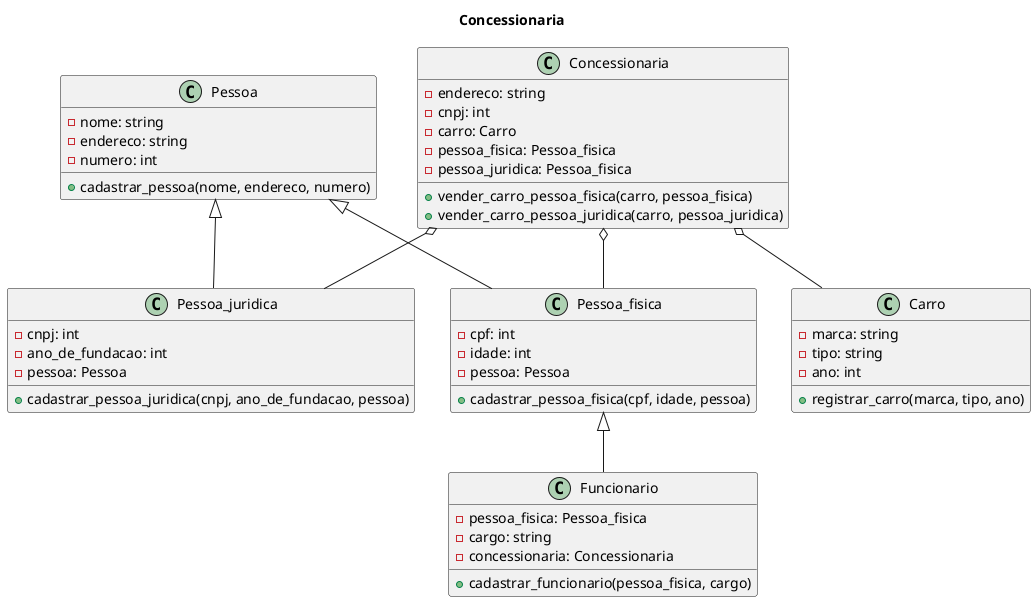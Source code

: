@startuml trabalho

title Concessionaria

class Pessoa{
    - nome: string
    - endereco: string
    - numero: int
    + cadastrar_pessoa(nome, endereco, numero)

}
class Pessoa_fisica{
    - cpf: int
    - idade: int
    - pessoa: Pessoa
    + cadastrar_pessoa_fisica(cpf, idade, pessoa)
}
class Pessoa_juridica{
    - cnpj: int
    - ano_de_fundacao: int
    - pessoa: Pessoa
    + cadastrar_pessoa_juridica(cnpj, ano_de_fundacao, pessoa)
}
class Funcionario{
    - pessoa_fisica: Pessoa_fisica
    - cargo: string
    - concessionaria: Concessionaria
    + cadastrar_funcionario(pessoa_fisica, cargo)
}
class Carro{
    - marca: string
    - tipo: string
    - ano: int
    + registrar_carro(marca, tipo, ano)

}
class Concessionaria{
    - endereco: string
    - cnpj: int
    - carro: Carro
    - pessoa_fisica: Pessoa_fisica
    - pessoa_juridica: Pessoa_fisica
    + vender_carro_pessoa_fisica(carro, pessoa_fisica)
    + vender_carro_pessoa_juridica(carro, pessoa_juridica)
}

Pessoa <|-- Pessoa_fisica
Pessoa <|-- Pessoa_juridica
Pessoa_fisica <|-- Funcionario
Concessionaria o-- Carro
Concessionaria o-- Pessoa_juridica
Concessionaria o-- Pessoa_fisica

@enduml